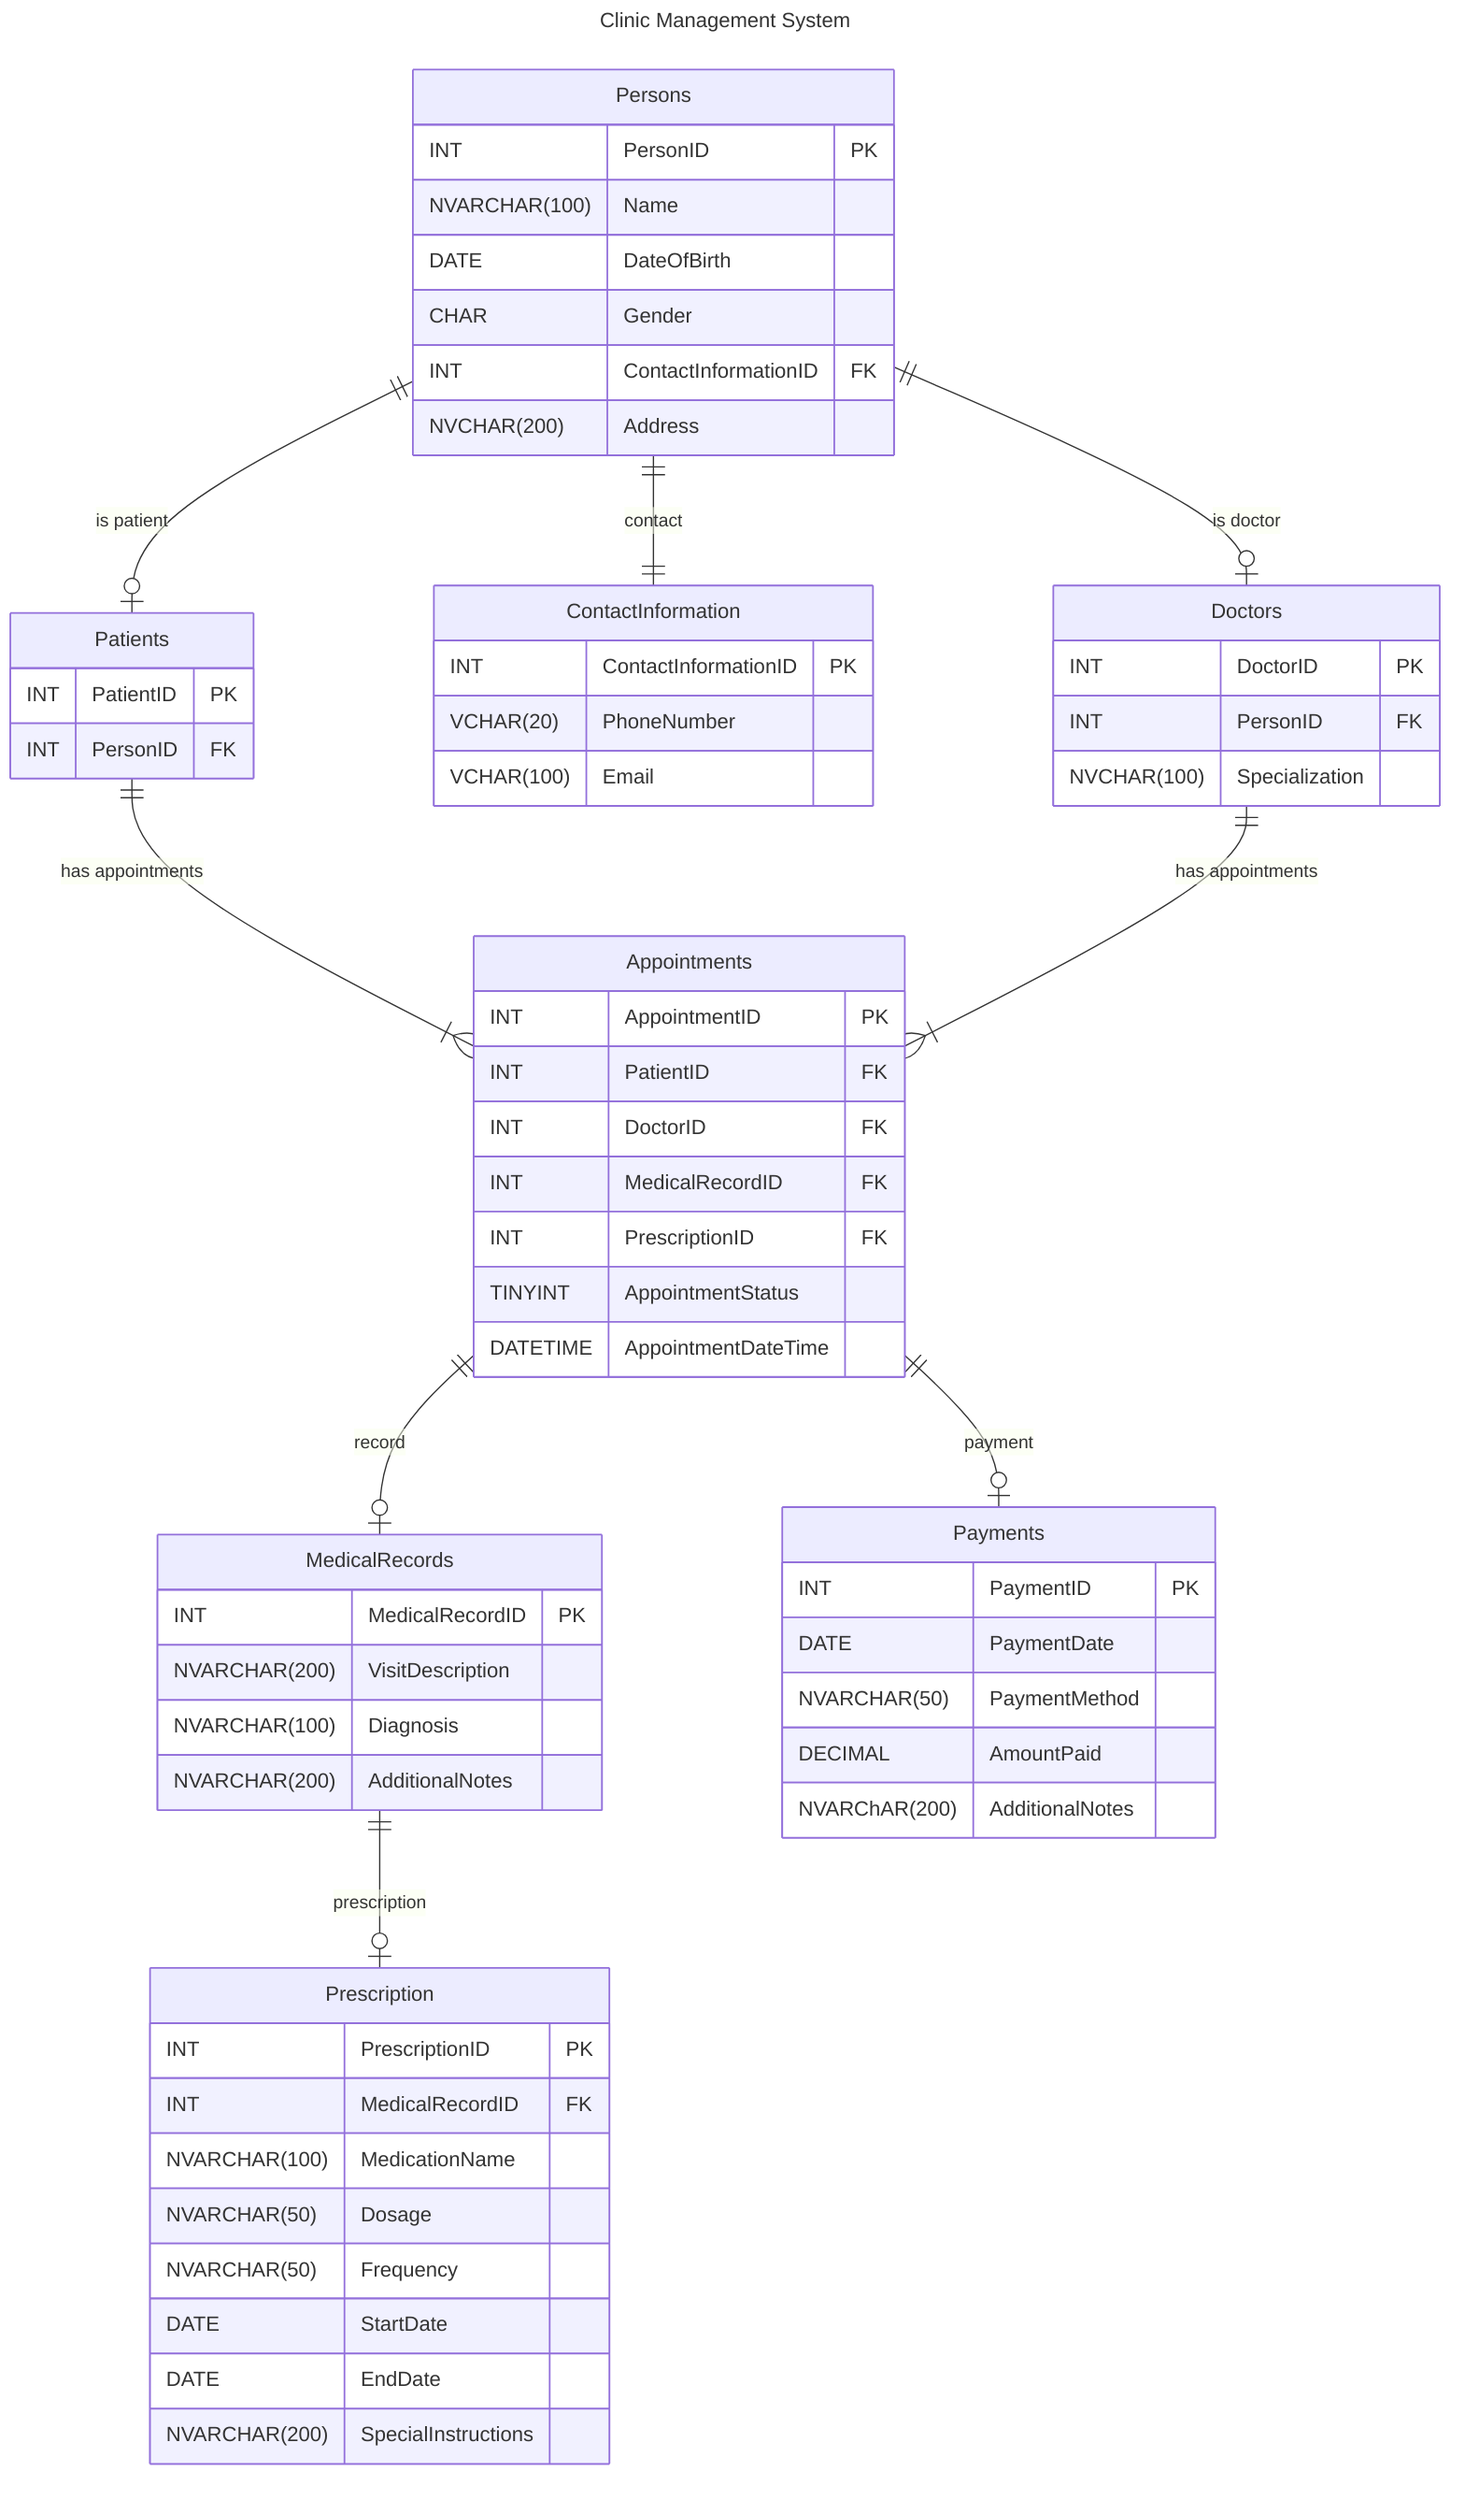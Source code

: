 ---
title: "Clinic Management System"
---
erDiagram
    Persons {
        INT PersonID PK
        NVARCHAR(100) Name
        DATE DateOfBirth
        CHAR Gender
        INT ContactInformationID FK
        NVCHAR(200) Address
    }

    Patients {
        INT PatientID PK
        INT PersonID FK
    }

    ContactInformation {
        INT ContactInformationID PK
        VCHAR(20) PhoneNumber
        VCHAR(100) Email
    }

    Doctors {
        INT DoctorID PK
        INT PersonID FK
        NVCHAR(100) Specialization
    }

    Appointments {
        INT AppointmentID PK
        INT PatientID FK
        INT DoctorID FK
        INT MedicalRecordID FK
        INT PrescriptionID FK
        TINYINT AppointmentStatus
        DATETIME AppointmentDateTime
    }

    MedicalRecords {
        INT MedicalRecordID PK
        NVARCHAR(200) VisitDescription
        NVARCHAR(100) Diagnosis
        NVARCHAR(200) AdditionalNotes
    }

    Payments {
        INT PaymentID PK
        DATE PaymentDate
        NVARCHAR(50) PaymentMethod
        DECIMAL AmountPaid
        NVARChAR(200) AdditionalNotes
    }

    Prescription {
        INT PrescriptionID PK
        INT MedicalRecordID FK
        NVARCHAR(100) MedicationName
        NVARCHAR(50) Dosage
        NVARCHAR(50) Frequency
        DATE StartDate
        DATE EndDate
        NVARCHAR(200) SpecialInstructions
    }

    Persons ||--|| ContactInformation: "contact"
    Persons ||--|o Patients: "is patient"
    Persons ||--|o Doctors: "is doctor"
    Patients ||--|{ Appointments: "has appointments"
    Doctors ||--|{ Appointments: "has appointments"
    Appointments ||--o| Payments: "payment"
    Appointments ||--o| MedicalRecords: "record"
    MedicalRecords ||--o| Prescription: "prescription"